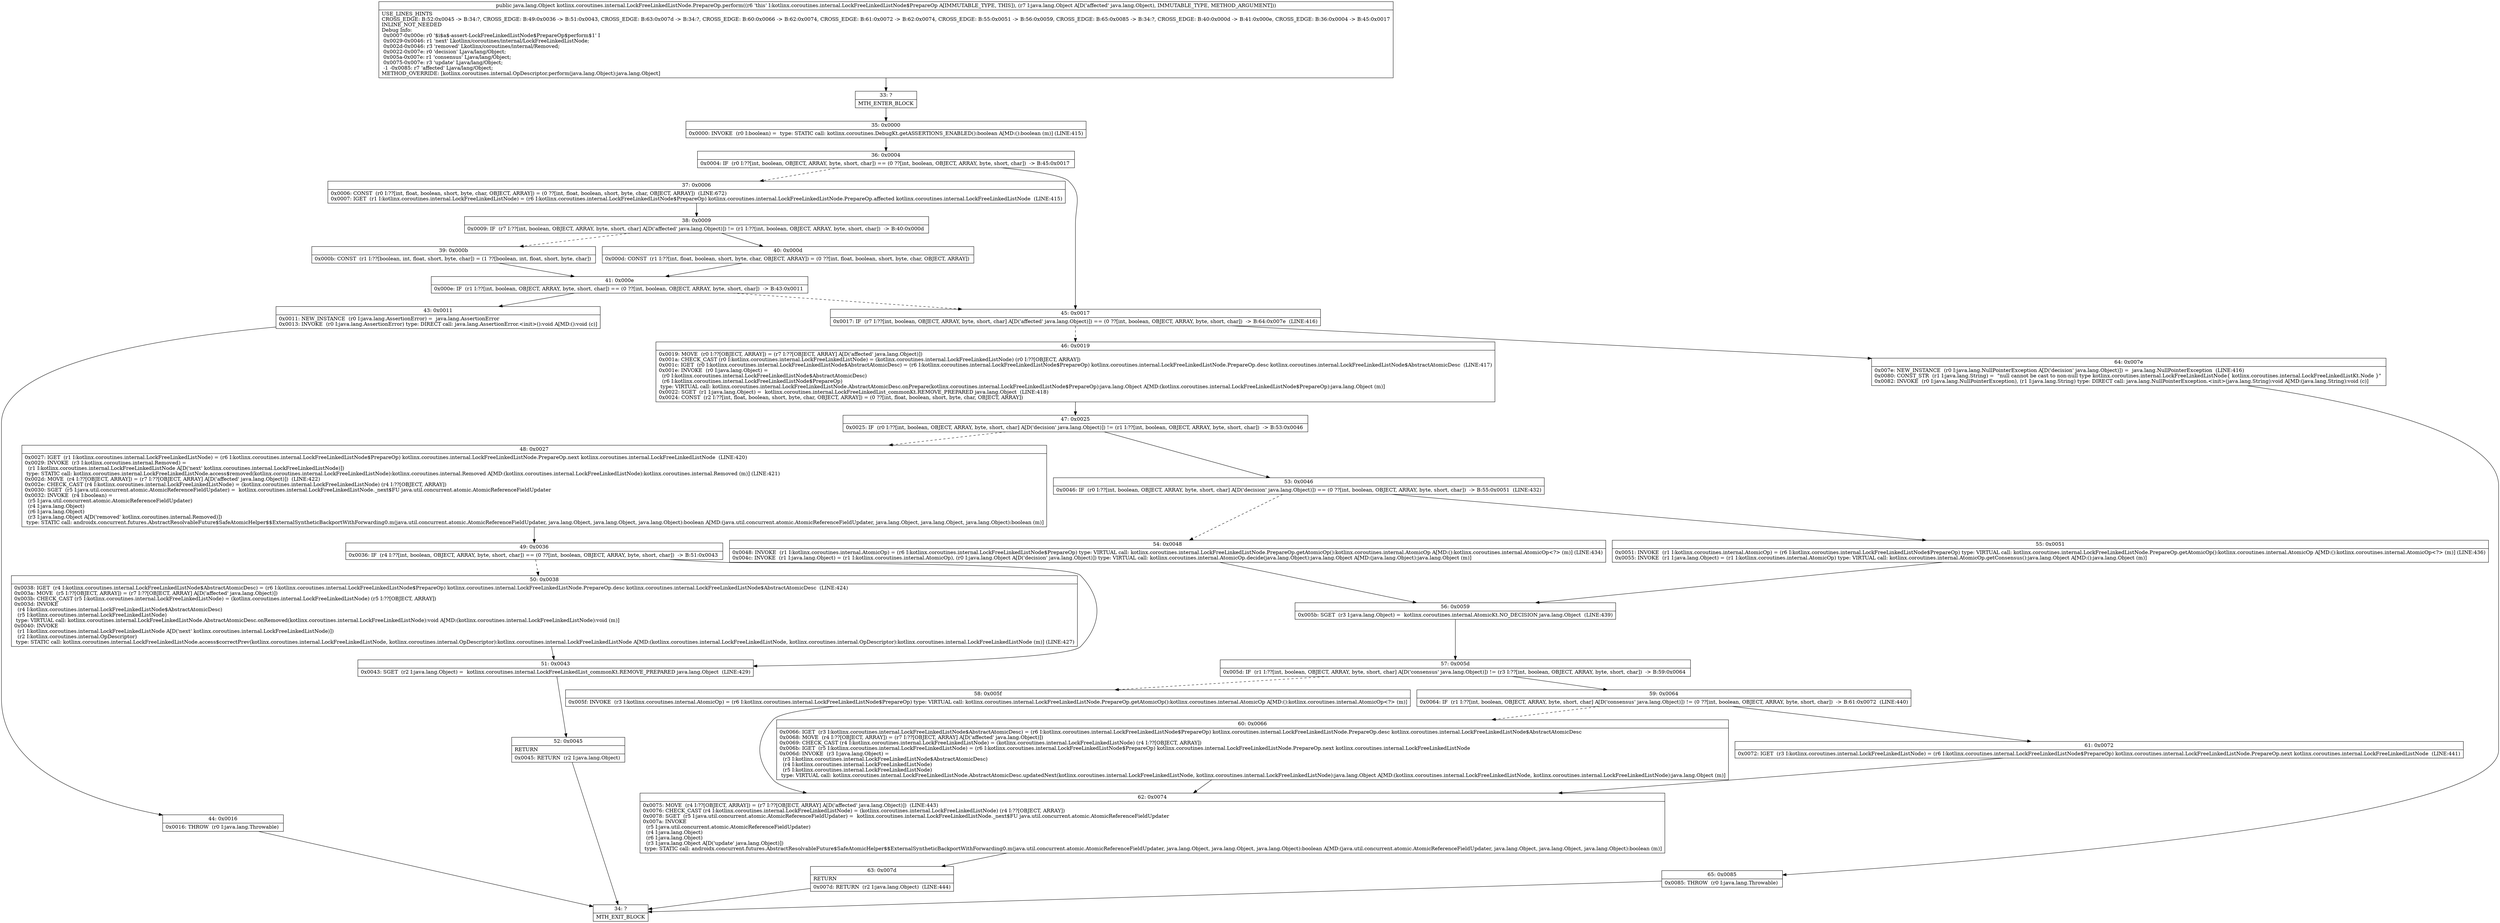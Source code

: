 digraph "CFG forkotlinx.coroutines.internal.LockFreeLinkedListNode.PrepareOp.perform(Ljava\/lang\/Object;)Ljava\/lang\/Object;" {
Node_33 [shape=record,label="{33\:\ ?|MTH_ENTER_BLOCK\l}"];
Node_35 [shape=record,label="{35\:\ 0x0000|0x0000: INVOKE  (r0 I:boolean) =  type: STATIC call: kotlinx.coroutines.DebugKt.getASSERTIONS_ENABLED():boolean A[MD:():boolean (m)] (LINE:415)\l}"];
Node_36 [shape=record,label="{36\:\ 0x0004|0x0004: IF  (r0 I:??[int, boolean, OBJECT, ARRAY, byte, short, char]) == (0 ??[int, boolean, OBJECT, ARRAY, byte, short, char])  \-\> B:45:0x0017 \l}"];
Node_37 [shape=record,label="{37\:\ 0x0006|0x0006: CONST  (r0 I:??[int, float, boolean, short, byte, char, OBJECT, ARRAY]) = (0 ??[int, float, boolean, short, byte, char, OBJECT, ARRAY])  (LINE:672)\l0x0007: IGET  (r1 I:kotlinx.coroutines.internal.LockFreeLinkedListNode) = (r6 I:kotlinx.coroutines.internal.LockFreeLinkedListNode$PrepareOp) kotlinx.coroutines.internal.LockFreeLinkedListNode.PrepareOp.affected kotlinx.coroutines.internal.LockFreeLinkedListNode  (LINE:415)\l}"];
Node_38 [shape=record,label="{38\:\ 0x0009|0x0009: IF  (r7 I:??[int, boolean, OBJECT, ARRAY, byte, short, char] A[D('affected' java.lang.Object)]) != (r1 I:??[int, boolean, OBJECT, ARRAY, byte, short, char])  \-\> B:40:0x000d \l}"];
Node_39 [shape=record,label="{39\:\ 0x000b|0x000b: CONST  (r1 I:??[boolean, int, float, short, byte, char]) = (1 ??[boolean, int, float, short, byte, char]) \l}"];
Node_41 [shape=record,label="{41\:\ 0x000e|0x000e: IF  (r1 I:??[int, boolean, OBJECT, ARRAY, byte, short, char]) == (0 ??[int, boolean, OBJECT, ARRAY, byte, short, char])  \-\> B:43:0x0011 \l}"];
Node_43 [shape=record,label="{43\:\ 0x0011|0x0011: NEW_INSTANCE  (r0 I:java.lang.AssertionError) =  java.lang.AssertionError \l0x0013: INVOKE  (r0 I:java.lang.AssertionError) type: DIRECT call: java.lang.AssertionError.\<init\>():void A[MD:():void (c)]\l}"];
Node_44 [shape=record,label="{44\:\ 0x0016|0x0016: THROW  (r0 I:java.lang.Throwable) \l}"];
Node_34 [shape=record,label="{34\:\ ?|MTH_EXIT_BLOCK\l}"];
Node_40 [shape=record,label="{40\:\ 0x000d|0x000d: CONST  (r1 I:??[int, float, boolean, short, byte, char, OBJECT, ARRAY]) = (0 ??[int, float, boolean, short, byte, char, OBJECT, ARRAY]) \l}"];
Node_45 [shape=record,label="{45\:\ 0x0017|0x0017: IF  (r7 I:??[int, boolean, OBJECT, ARRAY, byte, short, char] A[D('affected' java.lang.Object)]) == (0 ??[int, boolean, OBJECT, ARRAY, byte, short, char])  \-\> B:64:0x007e  (LINE:416)\l}"];
Node_46 [shape=record,label="{46\:\ 0x0019|0x0019: MOVE  (r0 I:??[OBJECT, ARRAY]) = (r7 I:??[OBJECT, ARRAY] A[D('affected' java.lang.Object)]) \l0x001a: CHECK_CAST (r0 I:kotlinx.coroutines.internal.LockFreeLinkedListNode) = (kotlinx.coroutines.internal.LockFreeLinkedListNode) (r0 I:??[OBJECT, ARRAY]) \l0x001c: IGET  (r0 I:kotlinx.coroutines.internal.LockFreeLinkedListNode$AbstractAtomicDesc) = (r6 I:kotlinx.coroutines.internal.LockFreeLinkedListNode$PrepareOp) kotlinx.coroutines.internal.LockFreeLinkedListNode.PrepareOp.desc kotlinx.coroutines.internal.LockFreeLinkedListNode$AbstractAtomicDesc  (LINE:417)\l0x001e: INVOKE  (r0 I:java.lang.Object) = \l  (r0 I:kotlinx.coroutines.internal.LockFreeLinkedListNode$AbstractAtomicDesc)\l  (r6 I:kotlinx.coroutines.internal.LockFreeLinkedListNode$PrepareOp)\l type: VIRTUAL call: kotlinx.coroutines.internal.LockFreeLinkedListNode.AbstractAtomicDesc.onPrepare(kotlinx.coroutines.internal.LockFreeLinkedListNode$PrepareOp):java.lang.Object A[MD:(kotlinx.coroutines.internal.LockFreeLinkedListNode$PrepareOp):java.lang.Object (m)]\l0x0022: SGET  (r1 I:java.lang.Object) =  kotlinx.coroutines.internal.LockFreeLinkedList_commonKt.REMOVE_PREPARED java.lang.Object  (LINE:418)\l0x0024: CONST  (r2 I:??[int, float, boolean, short, byte, char, OBJECT, ARRAY]) = (0 ??[int, float, boolean, short, byte, char, OBJECT, ARRAY]) \l}"];
Node_47 [shape=record,label="{47\:\ 0x0025|0x0025: IF  (r0 I:??[int, boolean, OBJECT, ARRAY, byte, short, char] A[D('decision' java.lang.Object)]) != (r1 I:??[int, boolean, OBJECT, ARRAY, byte, short, char])  \-\> B:53:0x0046 \l}"];
Node_48 [shape=record,label="{48\:\ 0x0027|0x0027: IGET  (r1 I:kotlinx.coroutines.internal.LockFreeLinkedListNode) = (r6 I:kotlinx.coroutines.internal.LockFreeLinkedListNode$PrepareOp) kotlinx.coroutines.internal.LockFreeLinkedListNode.PrepareOp.next kotlinx.coroutines.internal.LockFreeLinkedListNode  (LINE:420)\l0x0029: INVOKE  (r3 I:kotlinx.coroutines.internal.Removed) = \l  (r1 I:kotlinx.coroutines.internal.LockFreeLinkedListNode A[D('next' kotlinx.coroutines.internal.LockFreeLinkedListNode)])\l type: STATIC call: kotlinx.coroutines.internal.LockFreeLinkedListNode.access$removed(kotlinx.coroutines.internal.LockFreeLinkedListNode):kotlinx.coroutines.internal.Removed A[MD:(kotlinx.coroutines.internal.LockFreeLinkedListNode):kotlinx.coroutines.internal.Removed (m)] (LINE:421)\l0x002d: MOVE  (r4 I:??[OBJECT, ARRAY]) = (r7 I:??[OBJECT, ARRAY] A[D('affected' java.lang.Object)])  (LINE:422)\l0x002e: CHECK_CAST (r4 I:kotlinx.coroutines.internal.LockFreeLinkedListNode) = (kotlinx.coroutines.internal.LockFreeLinkedListNode) (r4 I:??[OBJECT, ARRAY]) \l0x0030: SGET  (r5 I:java.util.concurrent.atomic.AtomicReferenceFieldUpdater) =  kotlinx.coroutines.internal.LockFreeLinkedListNode._next$FU java.util.concurrent.atomic.AtomicReferenceFieldUpdater \l0x0032: INVOKE  (r4 I:boolean) = \l  (r5 I:java.util.concurrent.atomic.AtomicReferenceFieldUpdater)\l  (r4 I:java.lang.Object)\l  (r6 I:java.lang.Object)\l  (r3 I:java.lang.Object A[D('removed' kotlinx.coroutines.internal.Removed)])\l type: STATIC call: androidx.concurrent.futures.AbstractResolvableFuture$SafeAtomicHelper$$ExternalSyntheticBackportWithForwarding0.m(java.util.concurrent.atomic.AtomicReferenceFieldUpdater, java.lang.Object, java.lang.Object, java.lang.Object):boolean A[MD:(java.util.concurrent.atomic.AtomicReferenceFieldUpdater, java.lang.Object, java.lang.Object, java.lang.Object):boolean (m)]\l}"];
Node_49 [shape=record,label="{49\:\ 0x0036|0x0036: IF  (r4 I:??[int, boolean, OBJECT, ARRAY, byte, short, char]) == (0 ??[int, boolean, OBJECT, ARRAY, byte, short, char])  \-\> B:51:0x0043 \l}"];
Node_50 [shape=record,label="{50\:\ 0x0038|0x0038: IGET  (r4 I:kotlinx.coroutines.internal.LockFreeLinkedListNode$AbstractAtomicDesc) = (r6 I:kotlinx.coroutines.internal.LockFreeLinkedListNode$PrepareOp) kotlinx.coroutines.internal.LockFreeLinkedListNode.PrepareOp.desc kotlinx.coroutines.internal.LockFreeLinkedListNode$AbstractAtomicDesc  (LINE:424)\l0x003a: MOVE  (r5 I:??[OBJECT, ARRAY]) = (r7 I:??[OBJECT, ARRAY] A[D('affected' java.lang.Object)]) \l0x003b: CHECK_CAST (r5 I:kotlinx.coroutines.internal.LockFreeLinkedListNode) = (kotlinx.coroutines.internal.LockFreeLinkedListNode) (r5 I:??[OBJECT, ARRAY]) \l0x003d: INVOKE  \l  (r4 I:kotlinx.coroutines.internal.LockFreeLinkedListNode$AbstractAtomicDesc)\l  (r5 I:kotlinx.coroutines.internal.LockFreeLinkedListNode)\l type: VIRTUAL call: kotlinx.coroutines.internal.LockFreeLinkedListNode.AbstractAtomicDesc.onRemoved(kotlinx.coroutines.internal.LockFreeLinkedListNode):void A[MD:(kotlinx.coroutines.internal.LockFreeLinkedListNode):void (m)]\l0x0040: INVOKE  \l  (r1 I:kotlinx.coroutines.internal.LockFreeLinkedListNode A[D('next' kotlinx.coroutines.internal.LockFreeLinkedListNode)])\l  (r2 I:kotlinx.coroutines.internal.OpDescriptor)\l type: STATIC call: kotlinx.coroutines.internal.LockFreeLinkedListNode.access$correctPrev(kotlinx.coroutines.internal.LockFreeLinkedListNode, kotlinx.coroutines.internal.OpDescriptor):kotlinx.coroutines.internal.LockFreeLinkedListNode A[MD:(kotlinx.coroutines.internal.LockFreeLinkedListNode, kotlinx.coroutines.internal.OpDescriptor):kotlinx.coroutines.internal.LockFreeLinkedListNode (m)] (LINE:427)\l}"];
Node_51 [shape=record,label="{51\:\ 0x0043|0x0043: SGET  (r2 I:java.lang.Object) =  kotlinx.coroutines.internal.LockFreeLinkedList_commonKt.REMOVE_PREPARED java.lang.Object  (LINE:429)\l}"];
Node_52 [shape=record,label="{52\:\ 0x0045|RETURN\l|0x0045: RETURN  (r2 I:java.lang.Object) \l}"];
Node_53 [shape=record,label="{53\:\ 0x0046|0x0046: IF  (r0 I:??[int, boolean, OBJECT, ARRAY, byte, short, char] A[D('decision' java.lang.Object)]) == (0 ??[int, boolean, OBJECT, ARRAY, byte, short, char])  \-\> B:55:0x0051  (LINE:432)\l}"];
Node_54 [shape=record,label="{54\:\ 0x0048|0x0048: INVOKE  (r1 I:kotlinx.coroutines.internal.AtomicOp) = (r6 I:kotlinx.coroutines.internal.LockFreeLinkedListNode$PrepareOp) type: VIRTUAL call: kotlinx.coroutines.internal.LockFreeLinkedListNode.PrepareOp.getAtomicOp():kotlinx.coroutines.internal.AtomicOp A[MD:():kotlinx.coroutines.internal.AtomicOp\<?\> (m)] (LINE:434)\l0x004c: INVOKE  (r1 I:java.lang.Object) = (r1 I:kotlinx.coroutines.internal.AtomicOp), (r0 I:java.lang.Object A[D('decision' java.lang.Object)]) type: VIRTUAL call: kotlinx.coroutines.internal.AtomicOp.decide(java.lang.Object):java.lang.Object A[MD:(java.lang.Object):java.lang.Object (m)]\l}"];
Node_56 [shape=record,label="{56\:\ 0x0059|0x005b: SGET  (r3 I:java.lang.Object) =  kotlinx.coroutines.internal.AtomicKt.NO_DECISION java.lang.Object  (LINE:439)\l}"];
Node_57 [shape=record,label="{57\:\ 0x005d|0x005d: IF  (r1 I:??[int, boolean, OBJECT, ARRAY, byte, short, char] A[D('consensus' java.lang.Object)]) != (r3 I:??[int, boolean, OBJECT, ARRAY, byte, short, char])  \-\> B:59:0x0064 \l}"];
Node_58 [shape=record,label="{58\:\ 0x005f|0x005f: INVOKE  (r3 I:kotlinx.coroutines.internal.AtomicOp) = (r6 I:kotlinx.coroutines.internal.LockFreeLinkedListNode$PrepareOp) type: VIRTUAL call: kotlinx.coroutines.internal.LockFreeLinkedListNode.PrepareOp.getAtomicOp():kotlinx.coroutines.internal.AtomicOp A[MD:():kotlinx.coroutines.internal.AtomicOp\<?\> (m)]\l}"];
Node_62 [shape=record,label="{62\:\ 0x0074|0x0075: MOVE  (r4 I:??[OBJECT, ARRAY]) = (r7 I:??[OBJECT, ARRAY] A[D('affected' java.lang.Object)])  (LINE:443)\l0x0076: CHECK_CAST (r4 I:kotlinx.coroutines.internal.LockFreeLinkedListNode) = (kotlinx.coroutines.internal.LockFreeLinkedListNode) (r4 I:??[OBJECT, ARRAY]) \l0x0078: SGET  (r5 I:java.util.concurrent.atomic.AtomicReferenceFieldUpdater) =  kotlinx.coroutines.internal.LockFreeLinkedListNode._next$FU java.util.concurrent.atomic.AtomicReferenceFieldUpdater \l0x007a: INVOKE  \l  (r5 I:java.util.concurrent.atomic.AtomicReferenceFieldUpdater)\l  (r4 I:java.lang.Object)\l  (r6 I:java.lang.Object)\l  (r3 I:java.lang.Object A[D('update' java.lang.Object)])\l type: STATIC call: androidx.concurrent.futures.AbstractResolvableFuture$SafeAtomicHelper$$ExternalSyntheticBackportWithForwarding0.m(java.util.concurrent.atomic.AtomicReferenceFieldUpdater, java.lang.Object, java.lang.Object, java.lang.Object):boolean A[MD:(java.util.concurrent.atomic.AtomicReferenceFieldUpdater, java.lang.Object, java.lang.Object, java.lang.Object):boolean (m)]\l}"];
Node_63 [shape=record,label="{63\:\ 0x007d|RETURN\l|0x007d: RETURN  (r2 I:java.lang.Object)  (LINE:444)\l}"];
Node_59 [shape=record,label="{59\:\ 0x0064|0x0064: IF  (r1 I:??[int, boolean, OBJECT, ARRAY, byte, short, char] A[D('consensus' java.lang.Object)]) != (0 ??[int, boolean, OBJECT, ARRAY, byte, short, char])  \-\> B:61:0x0072  (LINE:440)\l}"];
Node_60 [shape=record,label="{60\:\ 0x0066|0x0066: IGET  (r3 I:kotlinx.coroutines.internal.LockFreeLinkedListNode$AbstractAtomicDesc) = (r6 I:kotlinx.coroutines.internal.LockFreeLinkedListNode$PrepareOp) kotlinx.coroutines.internal.LockFreeLinkedListNode.PrepareOp.desc kotlinx.coroutines.internal.LockFreeLinkedListNode$AbstractAtomicDesc \l0x0068: MOVE  (r4 I:??[OBJECT, ARRAY]) = (r7 I:??[OBJECT, ARRAY] A[D('affected' java.lang.Object)]) \l0x0069: CHECK_CAST (r4 I:kotlinx.coroutines.internal.LockFreeLinkedListNode) = (kotlinx.coroutines.internal.LockFreeLinkedListNode) (r4 I:??[OBJECT, ARRAY]) \l0x006b: IGET  (r5 I:kotlinx.coroutines.internal.LockFreeLinkedListNode) = (r6 I:kotlinx.coroutines.internal.LockFreeLinkedListNode$PrepareOp) kotlinx.coroutines.internal.LockFreeLinkedListNode.PrepareOp.next kotlinx.coroutines.internal.LockFreeLinkedListNode \l0x006d: INVOKE  (r3 I:java.lang.Object) = \l  (r3 I:kotlinx.coroutines.internal.LockFreeLinkedListNode$AbstractAtomicDesc)\l  (r4 I:kotlinx.coroutines.internal.LockFreeLinkedListNode)\l  (r5 I:kotlinx.coroutines.internal.LockFreeLinkedListNode)\l type: VIRTUAL call: kotlinx.coroutines.internal.LockFreeLinkedListNode.AbstractAtomicDesc.updatedNext(kotlinx.coroutines.internal.LockFreeLinkedListNode, kotlinx.coroutines.internal.LockFreeLinkedListNode):java.lang.Object A[MD:(kotlinx.coroutines.internal.LockFreeLinkedListNode, kotlinx.coroutines.internal.LockFreeLinkedListNode):java.lang.Object (m)]\l}"];
Node_61 [shape=record,label="{61\:\ 0x0072|0x0072: IGET  (r3 I:kotlinx.coroutines.internal.LockFreeLinkedListNode) = (r6 I:kotlinx.coroutines.internal.LockFreeLinkedListNode$PrepareOp) kotlinx.coroutines.internal.LockFreeLinkedListNode.PrepareOp.next kotlinx.coroutines.internal.LockFreeLinkedListNode  (LINE:441)\l}"];
Node_55 [shape=record,label="{55\:\ 0x0051|0x0051: INVOKE  (r1 I:kotlinx.coroutines.internal.AtomicOp) = (r6 I:kotlinx.coroutines.internal.LockFreeLinkedListNode$PrepareOp) type: VIRTUAL call: kotlinx.coroutines.internal.LockFreeLinkedListNode.PrepareOp.getAtomicOp():kotlinx.coroutines.internal.AtomicOp A[MD:():kotlinx.coroutines.internal.AtomicOp\<?\> (m)] (LINE:436)\l0x0055: INVOKE  (r1 I:java.lang.Object) = (r1 I:kotlinx.coroutines.internal.AtomicOp) type: VIRTUAL call: kotlinx.coroutines.internal.AtomicOp.getConsensus():java.lang.Object A[MD:():java.lang.Object (m)]\l}"];
Node_64 [shape=record,label="{64\:\ 0x007e|0x007e: NEW_INSTANCE  (r0 I:java.lang.NullPointerException A[D('decision' java.lang.Object)]) =  java.lang.NullPointerException  (LINE:416)\l0x0080: CONST_STR  (r1 I:java.lang.String) =  \"null cannot be cast to non\-null type kotlinx.coroutines.internal.LockFreeLinkedListNode\{ kotlinx.coroutines.internal.LockFreeLinkedListKt.Node \}\" \l0x0082: INVOKE  (r0 I:java.lang.NullPointerException), (r1 I:java.lang.String) type: DIRECT call: java.lang.NullPointerException.\<init\>(java.lang.String):void A[MD:(java.lang.String):void (c)]\l}"];
Node_65 [shape=record,label="{65\:\ 0x0085|0x0085: THROW  (r0 I:java.lang.Throwable) \l}"];
MethodNode[shape=record,label="{public java.lang.Object kotlinx.coroutines.internal.LockFreeLinkedListNode.PrepareOp.perform((r6 'this' I:kotlinx.coroutines.internal.LockFreeLinkedListNode$PrepareOp A[IMMUTABLE_TYPE, THIS]), (r7 I:java.lang.Object A[D('affected' java.lang.Object), IMMUTABLE_TYPE, METHOD_ARGUMENT]))  | USE_LINES_HINTS\lCROSS_EDGE: B:52:0x0045 \-\> B:34:?, CROSS_EDGE: B:49:0x0036 \-\> B:51:0x0043, CROSS_EDGE: B:63:0x007d \-\> B:34:?, CROSS_EDGE: B:60:0x0066 \-\> B:62:0x0074, CROSS_EDGE: B:61:0x0072 \-\> B:62:0x0074, CROSS_EDGE: B:55:0x0051 \-\> B:56:0x0059, CROSS_EDGE: B:65:0x0085 \-\> B:34:?, CROSS_EDGE: B:40:0x000d \-\> B:41:0x000e, CROSS_EDGE: B:36:0x0004 \-\> B:45:0x0017\lINLINE_NOT_NEEDED\lDebug Info:\l  0x0007\-0x000e: r0 '$i$a$\-assert\-LockFreeLinkedListNode$PrepareOp$perform$1' I\l  0x0029\-0x0046: r1 'next' Lkotlinx\/coroutines\/internal\/LockFreeLinkedListNode;\l  0x002d\-0x0046: r3 'removed' Lkotlinx\/coroutines\/internal\/Removed;\l  0x0022\-0x007e: r0 'decision' Ljava\/lang\/Object;\l  0x005a\-0x007e: r1 'consensus' Ljava\/lang\/Object;\l  0x0075\-0x007e: r3 'update' Ljava\/lang\/Object;\l  \-1 \-0x0085: r7 'affected' Ljava\/lang\/Object;\lMETHOD_OVERRIDE: [kotlinx.coroutines.internal.OpDescriptor.perform(java.lang.Object):java.lang.Object]\l}"];
MethodNode -> Node_33;Node_33 -> Node_35;
Node_35 -> Node_36;
Node_36 -> Node_37[style=dashed];
Node_36 -> Node_45;
Node_37 -> Node_38;
Node_38 -> Node_39[style=dashed];
Node_38 -> Node_40;
Node_39 -> Node_41;
Node_41 -> Node_43;
Node_41 -> Node_45[style=dashed];
Node_43 -> Node_44;
Node_44 -> Node_34;
Node_40 -> Node_41;
Node_45 -> Node_46[style=dashed];
Node_45 -> Node_64;
Node_46 -> Node_47;
Node_47 -> Node_48[style=dashed];
Node_47 -> Node_53;
Node_48 -> Node_49;
Node_49 -> Node_50[style=dashed];
Node_49 -> Node_51;
Node_50 -> Node_51;
Node_51 -> Node_52;
Node_52 -> Node_34;
Node_53 -> Node_54[style=dashed];
Node_53 -> Node_55;
Node_54 -> Node_56;
Node_56 -> Node_57;
Node_57 -> Node_58[style=dashed];
Node_57 -> Node_59;
Node_58 -> Node_62;
Node_62 -> Node_63;
Node_63 -> Node_34;
Node_59 -> Node_60[style=dashed];
Node_59 -> Node_61;
Node_60 -> Node_62;
Node_61 -> Node_62;
Node_55 -> Node_56;
Node_64 -> Node_65;
Node_65 -> Node_34;
}

